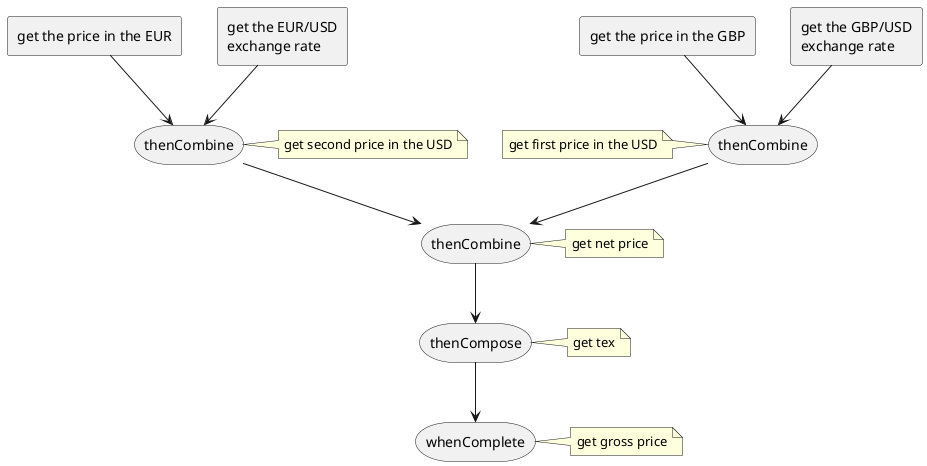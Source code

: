 @startuml

rectangle "get the price in the GBP" as step1
rectangle "get the GBP/USD\nexchange rate" as step2
storage  "thenCombine" as step3
note left of step3 : get first price in the USD

rectangle "get the price in the EUR" as step4
rectangle "get the EUR/USD\nexchange rate" as step5
storage  "thenCombine" as step6
note right of step6 : get second price in the USD

storage  "thenCombine" as step7
note right of step7 : get net price

storage  "thenCompose" as step8
note right of step8 : get tex

storage  "whenComplete" as step9
note right of step9 : get gross price

step1 --> step3
step2 --> step3

step4 --> step6
step5 --> step6

step3 --> step7
step6 --> step7

step7 --> step8

step8 --> step9

@enduml